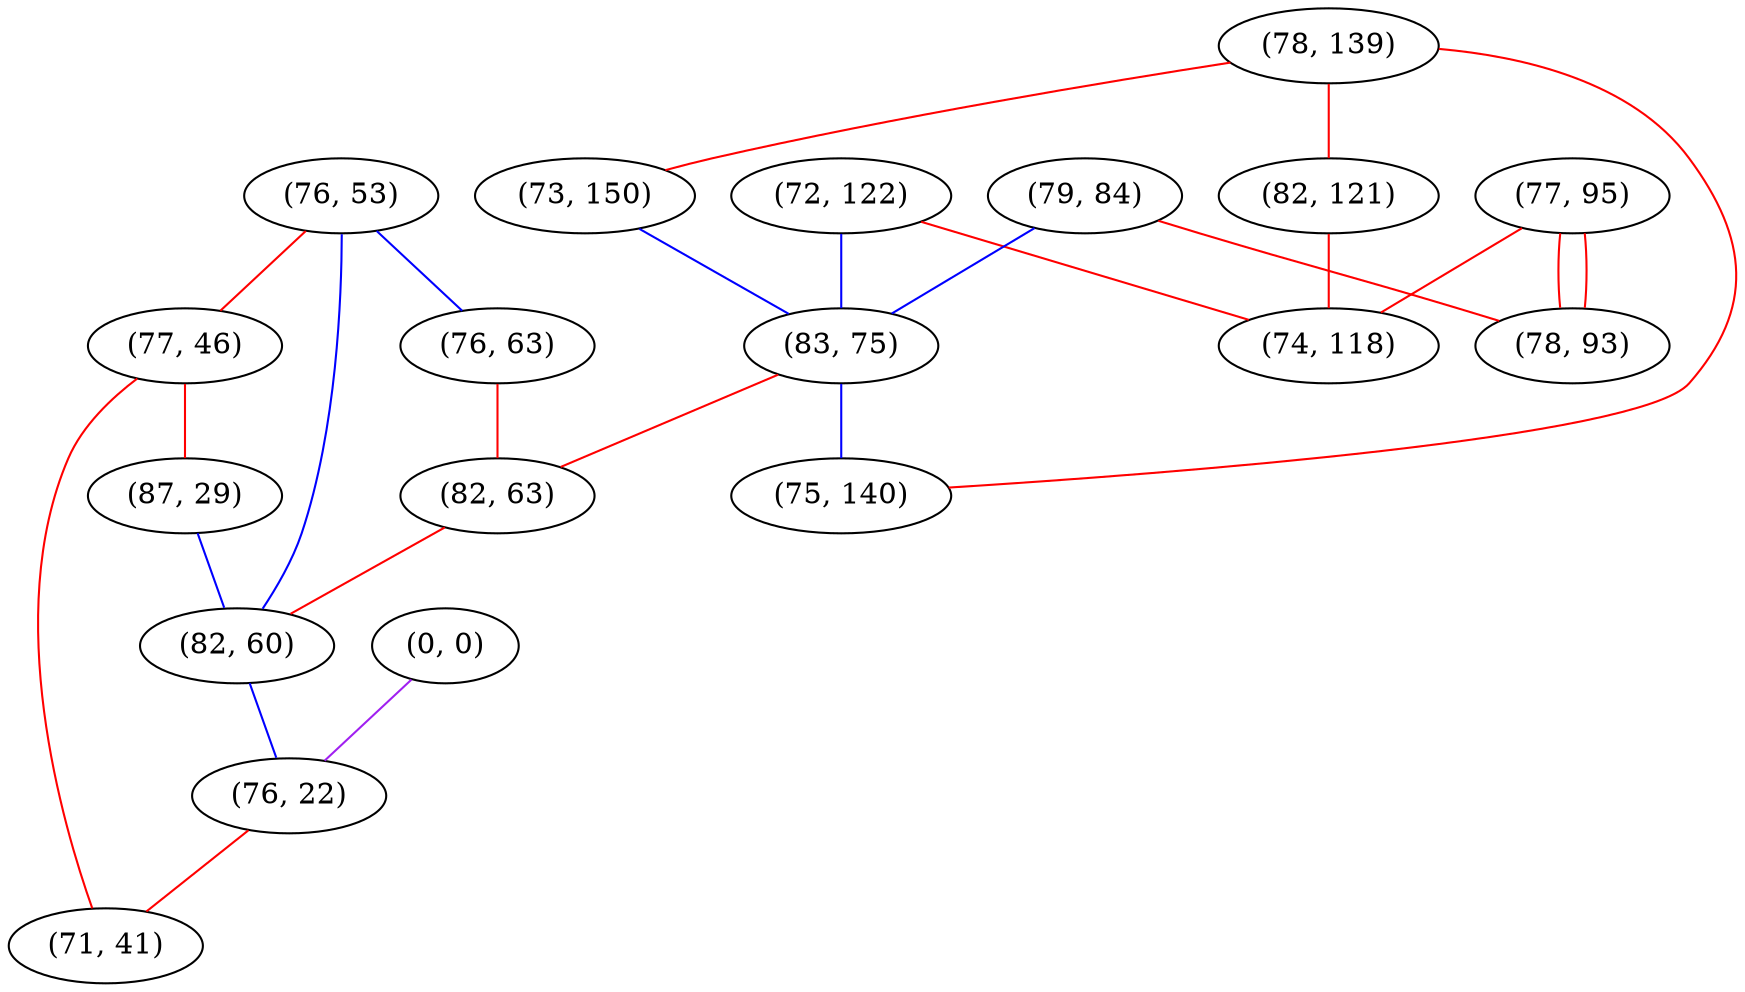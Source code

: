 graph "" {
"(76, 53)";
"(78, 139)";
"(77, 95)";
"(82, 121)";
"(77, 46)";
"(87, 29)";
"(73, 150)";
"(72, 122)";
"(79, 84)";
"(76, 63)";
"(0, 0)";
"(83, 75)";
"(82, 63)";
"(82, 60)";
"(74, 118)";
"(75, 140)";
"(76, 22)";
"(78, 93)";
"(71, 41)";
"(76, 53)" -- "(77, 46)"  [color=red, key=0, weight=1];
"(76, 53)" -- "(76, 63)"  [color=blue, key=0, weight=3];
"(76, 53)" -- "(82, 60)"  [color=blue, key=0, weight=3];
"(78, 139)" -- "(73, 150)"  [color=red, key=0, weight=1];
"(78, 139)" -- "(75, 140)"  [color=red, key=0, weight=1];
"(78, 139)" -- "(82, 121)"  [color=red, key=0, weight=1];
"(77, 95)" -- "(74, 118)"  [color=red, key=0, weight=1];
"(77, 95)" -- "(78, 93)"  [color=red, key=0, weight=1];
"(77, 95)" -- "(78, 93)"  [color=red, key=1, weight=1];
"(82, 121)" -- "(74, 118)"  [color=red, key=0, weight=1];
"(77, 46)" -- "(87, 29)"  [color=red, key=0, weight=1];
"(77, 46)" -- "(71, 41)"  [color=red, key=0, weight=1];
"(87, 29)" -- "(82, 60)"  [color=blue, key=0, weight=3];
"(73, 150)" -- "(83, 75)"  [color=blue, key=0, weight=3];
"(72, 122)" -- "(74, 118)"  [color=red, key=0, weight=1];
"(72, 122)" -- "(83, 75)"  [color=blue, key=0, weight=3];
"(79, 84)" -- "(83, 75)"  [color=blue, key=0, weight=3];
"(79, 84)" -- "(78, 93)"  [color=red, key=0, weight=1];
"(76, 63)" -- "(82, 63)"  [color=red, key=0, weight=1];
"(0, 0)" -- "(76, 22)"  [color=purple, key=0, weight=4];
"(83, 75)" -- "(82, 63)"  [color=red, key=0, weight=1];
"(83, 75)" -- "(75, 140)"  [color=blue, key=0, weight=3];
"(82, 63)" -- "(82, 60)"  [color=red, key=0, weight=1];
"(82, 60)" -- "(76, 22)"  [color=blue, key=0, weight=3];
"(76, 22)" -- "(71, 41)"  [color=red, key=0, weight=1];
}
